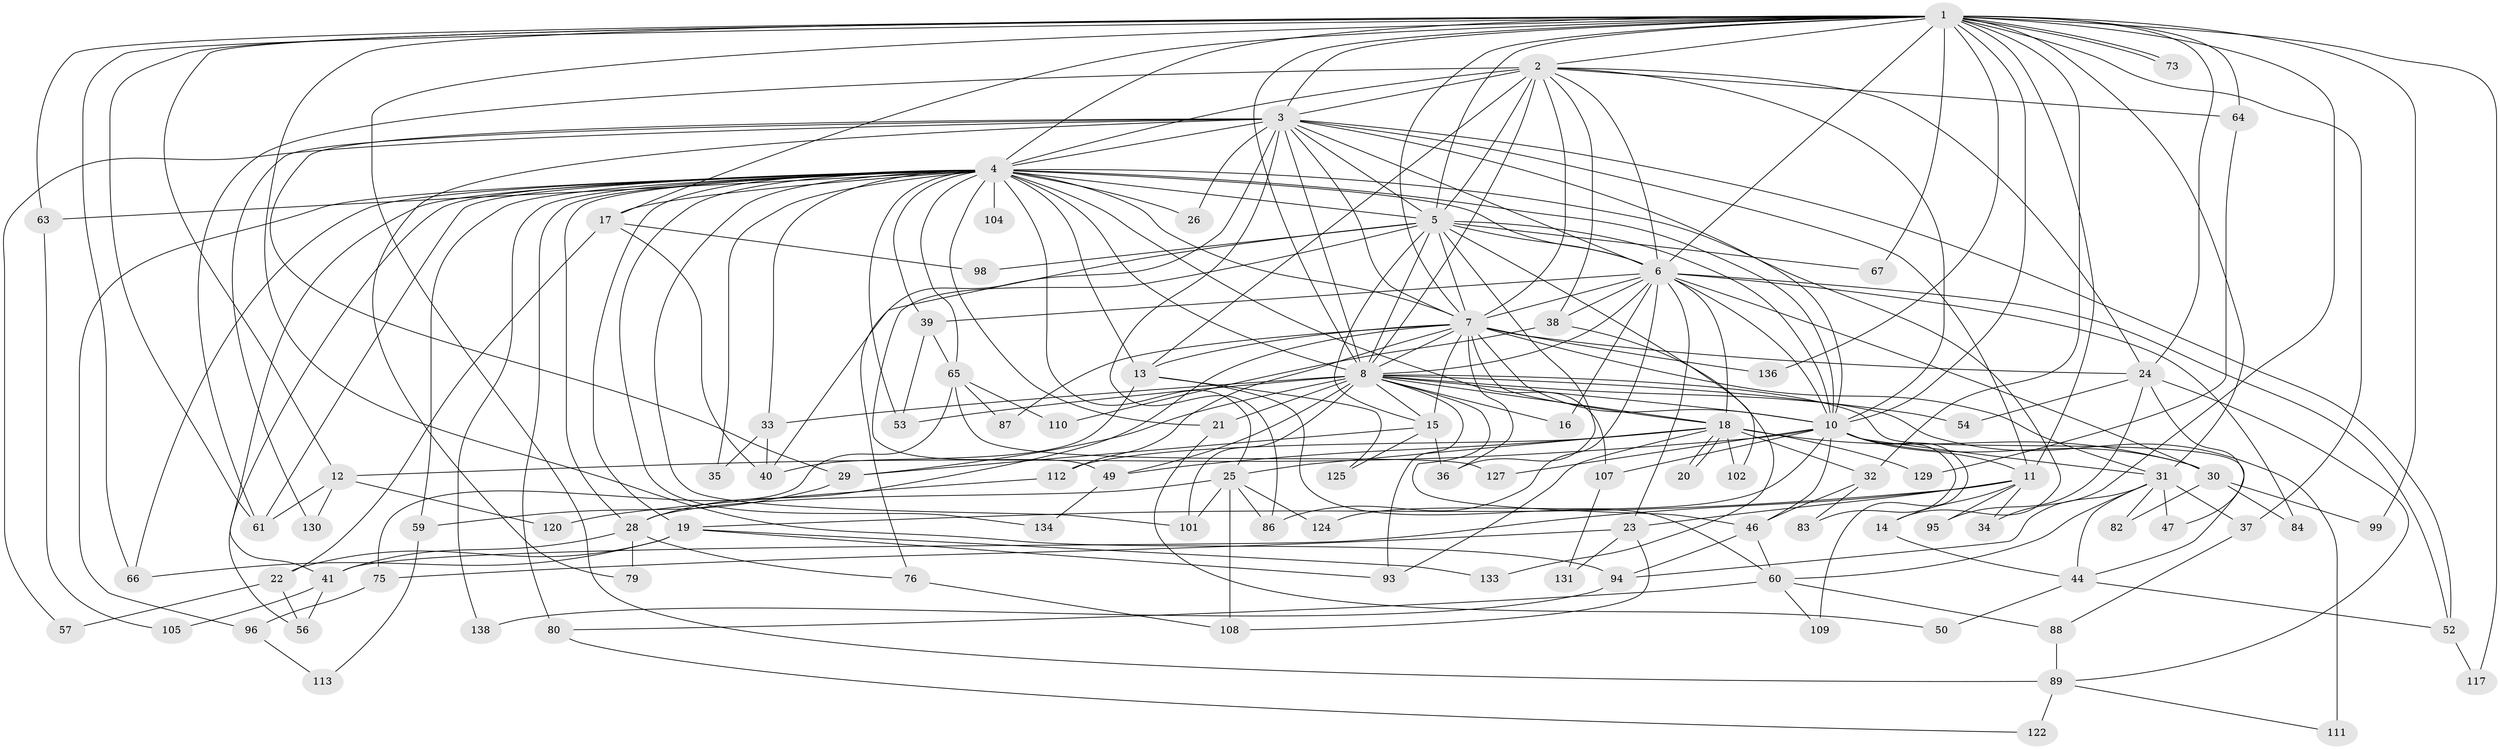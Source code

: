 // Generated by graph-tools (version 1.1) at 2025/23/03/03/25 07:23:44]
// undirected, 99 vertices, 244 edges
graph export_dot {
graph [start="1"]
  node [color=gray90,style=filled];
  1 [super="+118"];
  2 [super="+126"];
  3 [super="+71"];
  4 [super="+9"];
  5 [super="+92"];
  6 [super="+119"];
  7 [super="+132"];
  8 [super="+135"];
  10 [super="+45"];
  11 [super="+43"];
  12 [super="+106"];
  13 [super="+55"];
  14;
  15 [super="+81"];
  16;
  17 [super="+58"];
  18 [super="+97"];
  19 [super="+27"];
  20;
  21;
  22 [super="+128"];
  23;
  24 [super="+42"];
  25 [super="+115"];
  26;
  28 [super="+68"];
  29 [super="+48"];
  30 [super="+78"];
  31 [super="+62"];
  32 [super="+51"];
  33 [super="+85"];
  34;
  35;
  36;
  37;
  38 [super="+70"];
  39;
  40 [super="+114"];
  41;
  44 [super="+69"];
  46;
  47;
  49 [super="+72"];
  50;
  52 [super="+90"];
  53 [super="+77"];
  54;
  56;
  57;
  59;
  60 [super="+74"];
  61 [super="+100"];
  63;
  64 [super="+91"];
  65;
  66;
  67;
  73;
  75;
  76;
  79;
  80;
  82;
  83;
  84;
  86 [super="+137"];
  87;
  88;
  89 [super="+103"];
  93 [super="+121"];
  94 [super="+123"];
  95;
  96;
  98;
  99;
  101 [super="+116"];
  102;
  104;
  105;
  107;
  108;
  109;
  110;
  111;
  112;
  113;
  117;
  120;
  122;
  124;
  125;
  127;
  129;
  130;
  131;
  133;
  134;
  136;
  138;
  1 -- 2;
  1 -- 3;
  1 -- 4 [weight=2];
  1 -- 5;
  1 -- 6;
  1 -- 7;
  1 -- 8;
  1 -- 10;
  1 -- 11;
  1 -- 12;
  1 -- 17;
  1 -- 31;
  1 -- 32;
  1 -- 34;
  1 -- 37;
  1 -- 61;
  1 -- 63;
  1 -- 64 [weight=2];
  1 -- 67;
  1 -- 73;
  1 -- 73;
  1 -- 89;
  1 -- 94;
  1 -- 99;
  1 -- 117;
  1 -- 136;
  1 -- 66;
  1 -- 24;
  2 -- 3;
  2 -- 4 [weight=2];
  2 -- 5;
  2 -- 6;
  2 -- 7;
  2 -- 8 [weight=2];
  2 -- 10;
  2 -- 13;
  2 -- 24;
  2 -- 38;
  2 -- 61;
  2 -- 64;
  3 -- 4 [weight=2];
  3 -- 5;
  3 -- 6;
  3 -- 7;
  3 -- 8;
  3 -- 10;
  3 -- 26;
  3 -- 57;
  3 -- 76;
  3 -- 79;
  3 -- 130;
  3 -- 52;
  3 -- 86;
  3 -- 11;
  3 -- 29;
  4 -- 5 [weight=2];
  4 -- 6 [weight=2];
  4 -- 7 [weight=2];
  4 -- 8 [weight=2];
  4 -- 10 [weight=3];
  4 -- 17;
  4 -- 26;
  4 -- 28;
  4 -- 33 [weight=2];
  4 -- 39;
  4 -- 41;
  4 -- 56;
  4 -- 65;
  4 -- 66;
  4 -- 80;
  4 -- 104 [weight=2];
  4 -- 138;
  4 -- 61;
  4 -- 134;
  4 -- 14;
  4 -- 19 [weight=2];
  4 -- 21;
  4 -- 25;
  4 -- 96;
  4 -- 35;
  4 -- 101;
  4 -- 107;
  4 -- 59;
  4 -- 63;
  4 -- 13;
  4 -- 53;
  5 -- 6 [weight=2];
  5 -- 7;
  5 -- 8;
  5 -- 10;
  5 -- 15;
  5 -- 36;
  5 -- 40;
  5 -- 49;
  5 -- 67;
  5 -- 98;
  5 -- 102;
  6 -- 7;
  6 -- 8 [weight=2];
  6 -- 10;
  6 -- 16;
  6 -- 18;
  6 -- 23;
  6 -- 38;
  6 -- 39;
  6 -- 52;
  6 -- 84;
  6 -- 86;
  6 -- 30;
  7 -- 8;
  7 -- 10;
  7 -- 13;
  7 -- 18;
  7 -- 24;
  7 -- 28;
  7 -- 31;
  7 -- 36;
  7 -- 87;
  7 -- 112;
  7 -- 136;
  7 -- 15;
  8 -- 10;
  8 -- 15;
  8 -- 16;
  8 -- 21;
  8 -- 29;
  8 -- 33;
  8 -- 44;
  8 -- 46;
  8 -- 53;
  8 -- 54;
  8 -- 93;
  8 -- 101;
  8 -- 111 [weight=2];
  8 -- 18;
  8 -- 49;
  10 -- 11;
  10 -- 12;
  10 -- 30;
  10 -- 46;
  10 -- 109;
  10 -- 124;
  10 -- 83;
  10 -- 107;
  10 -- 127;
  10 -- 31;
  11 -- 14;
  11 -- 19;
  11 -- 23;
  11 -- 34;
  11 -- 95;
  11 -- 41;
  12 -- 130;
  12 -- 120;
  12 -- 61;
  13 -- 40;
  13 -- 125;
  13 -- 60;
  14 -- 44;
  15 -- 29;
  15 -- 125;
  15 -- 36;
  17 -- 22;
  17 -- 40;
  17 -- 98;
  18 -- 20;
  18 -- 20;
  18 -- 25;
  18 -- 30;
  18 -- 32;
  18 -- 49;
  18 -- 102;
  18 -- 112;
  18 -- 129;
  18 -- 93;
  19 -- 22;
  19 -- 66;
  19 -- 93;
  19 -- 133;
  21 -- 50;
  22 -- 57;
  22 -- 56;
  23 -- 75;
  23 -- 108;
  23 -- 131;
  24 -- 54;
  24 -- 95;
  24 -- 47;
  24 -- 89;
  25 -- 86;
  25 -- 124;
  25 -- 28;
  25 -- 101;
  25 -- 108;
  28 -- 41;
  28 -- 76;
  28 -- 79;
  29 -- 59;
  30 -- 84;
  30 -- 99;
  30 -- 82;
  31 -- 37;
  31 -- 47;
  31 -- 82;
  31 -- 94;
  31 -- 44;
  31 -- 60;
  32 -- 83;
  32 -- 46;
  33 -- 35;
  33 -- 40;
  37 -- 88;
  38 -- 110;
  38 -- 133;
  39 -- 53;
  39 -- 65;
  41 -- 56;
  41 -- 105;
  44 -- 50;
  44 -- 52;
  46 -- 60;
  46 -- 94;
  49 -- 134;
  52 -- 117;
  59 -- 113;
  60 -- 80;
  60 -- 88;
  60 -- 109;
  63 -- 105;
  64 -- 129;
  65 -- 75;
  65 -- 87;
  65 -- 110;
  65 -- 127;
  75 -- 96;
  76 -- 108;
  80 -- 122;
  88 -- 89;
  89 -- 111;
  89 -- 122;
  94 -- 138;
  96 -- 113;
  107 -- 131;
  112 -- 120;
}
